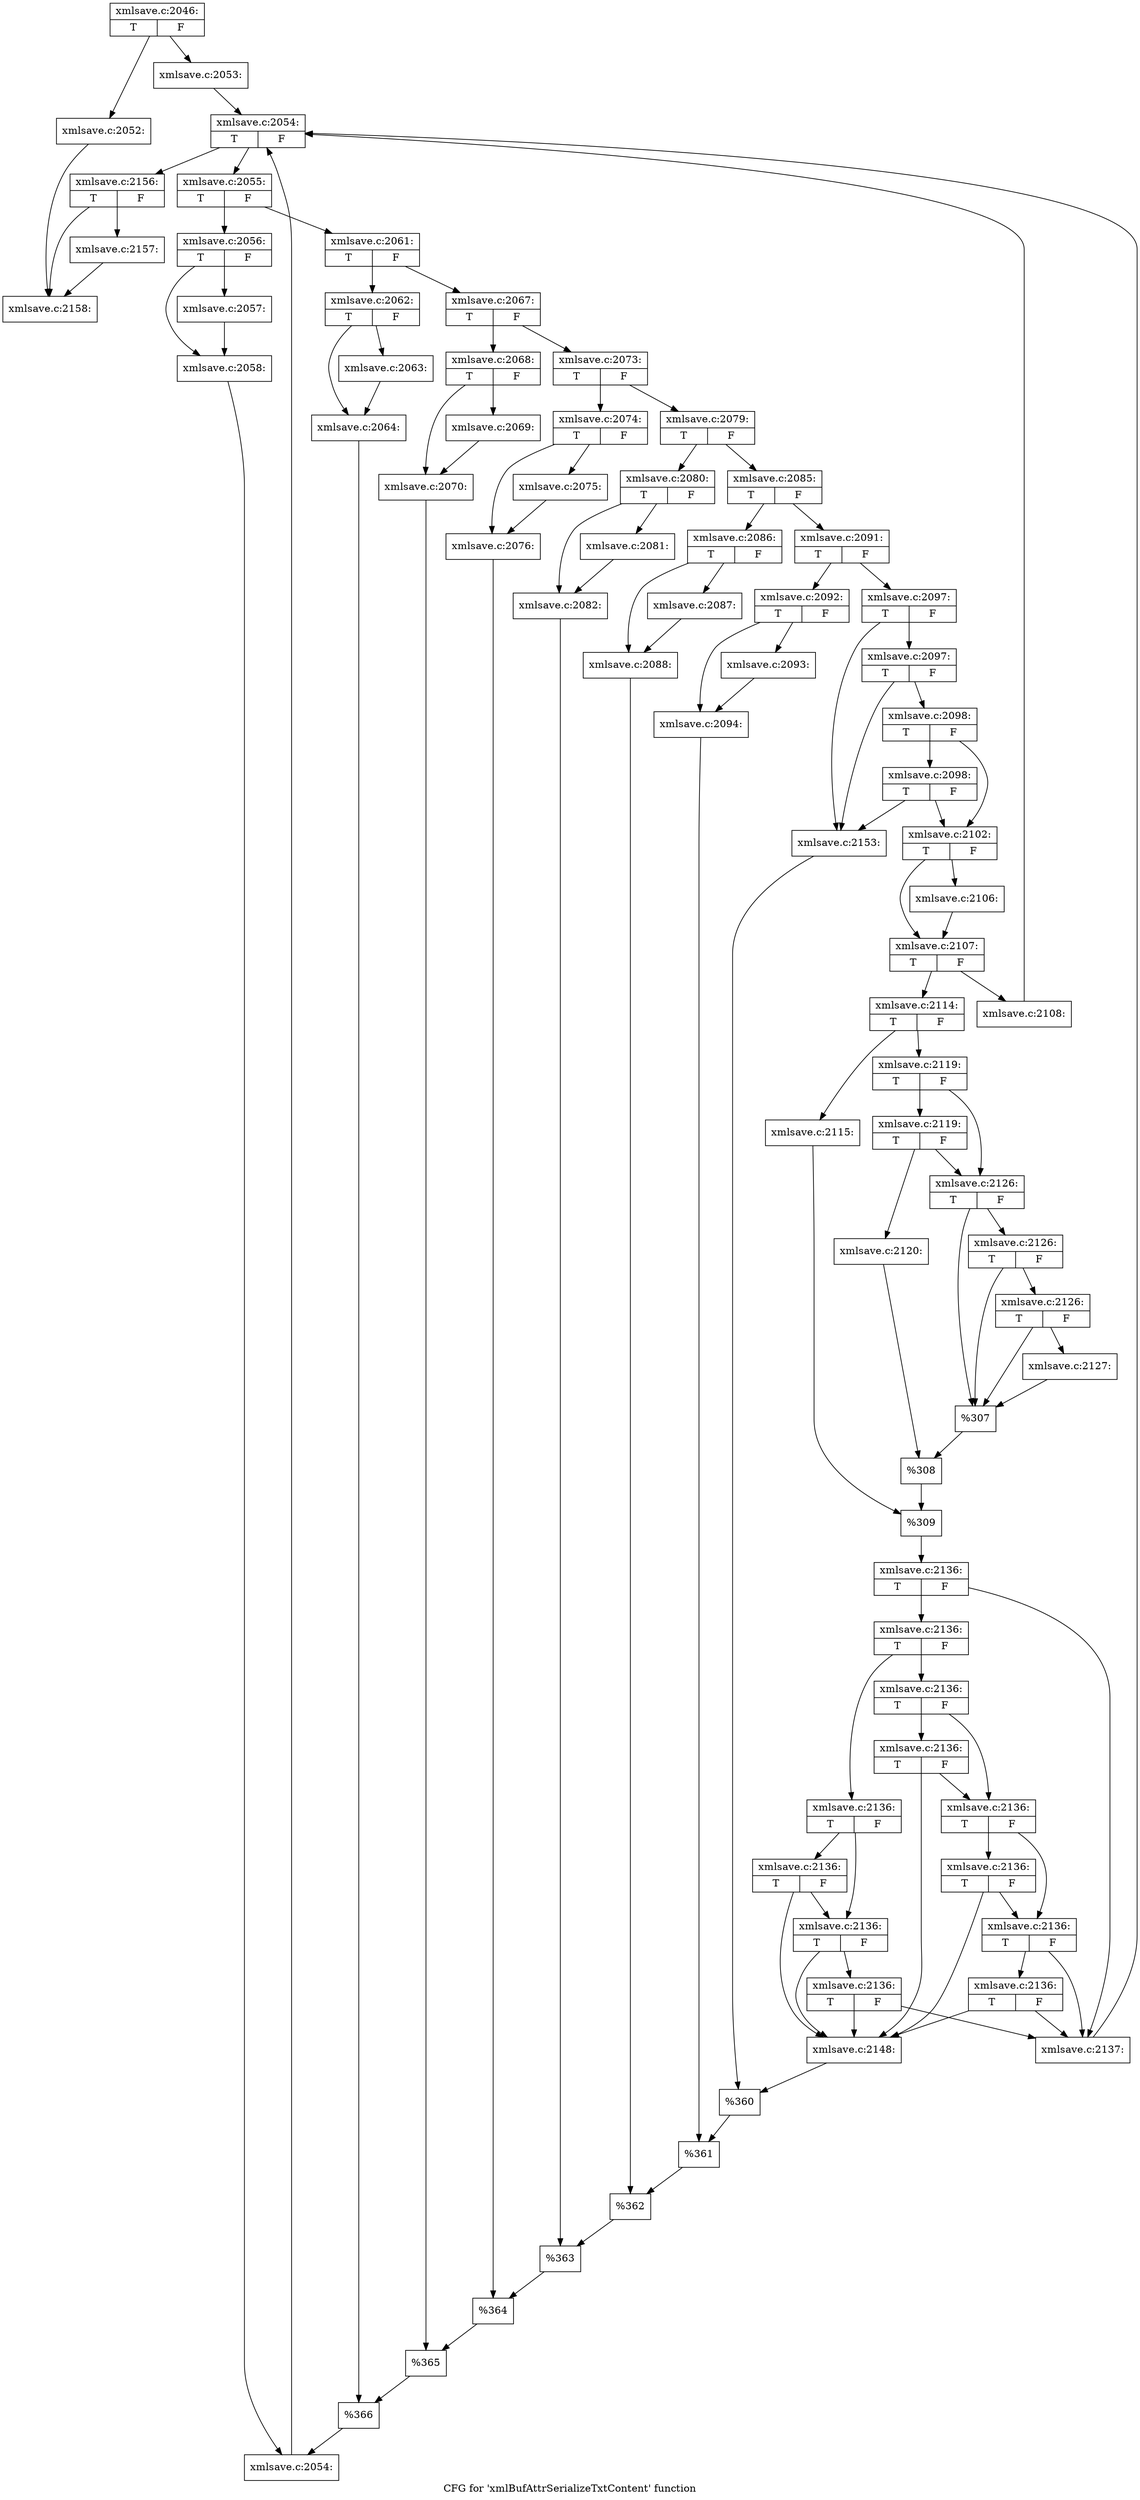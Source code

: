 digraph "CFG for 'xmlBufAttrSerializeTxtContent' function" {
	label="CFG for 'xmlBufAttrSerializeTxtContent' function";

	Node0x5645e3fbf120 [shape=record,label="{xmlsave.c:2046:|{<s0>T|<s1>F}}"];
	Node0x5645e3fbf120 -> Node0x5645e3fc84d0;
	Node0x5645e3fbf120 -> Node0x5645e3fc8520;
	Node0x5645e3fc84d0 [shape=record,label="{xmlsave.c:2052:}"];
	Node0x5645e3fc84d0 -> Node0x5645e40003d0;
	Node0x5645e3fc8520 [shape=record,label="{xmlsave.c:2053:}"];
	Node0x5645e3fc8520 -> Node0x5645e3fc8ac0;
	Node0x5645e3fc8ac0 [shape=record,label="{xmlsave.c:2054:|{<s0>T|<s1>F}}"];
	Node0x5645e3fc8ac0 -> Node0x5645e3fc8f30;
	Node0x5645e3fc8ac0 -> Node0x5645e3fc8ca0;
	Node0x5645e3fc8f30 [shape=record,label="{xmlsave.c:2055:|{<s0>T|<s1>F}}"];
	Node0x5645e3fc8f30 -> Node0x5645e3fc9120;
	Node0x5645e3fc8f30 -> Node0x5645e3fc91c0;
	Node0x5645e3fc9120 [shape=record,label="{xmlsave.c:2056:|{<s0>T|<s1>F}}"];
	Node0x5645e3fc9120 -> Node0x5645e3fc95d0;
	Node0x5645e3fc9120 -> Node0x5645e3fc9620;
	Node0x5645e3fc95d0 [shape=record,label="{xmlsave.c:2057:}"];
	Node0x5645e3fc95d0 -> Node0x5645e3fc9620;
	Node0x5645e3fc9620 [shape=record,label="{xmlsave.c:2058:}"];
	Node0x5645e3fc9620 -> Node0x5645e3fc9170;
	Node0x5645e3fc91c0 [shape=record,label="{xmlsave.c:2061:|{<s0>T|<s1>F}}"];
	Node0x5645e3fc91c0 -> Node0x5645e3fcad80;
	Node0x5645e3fc91c0 -> Node0x5645e3fcae20;
	Node0x5645e3fcad80 [shape=record,label="{xmlsave.c:2062:|{<s0>T|<s1>F}}"];
	Node0x5645e3fcad80 -> Node0x5645e3fcb310;
	Node0x5645e3fcad80 -> Node0x5645e3fcb360;
	Node0x5645e3fcb310 [shape=record,label="{xmlsave.c:2063:}"];
	Node0x5645e3fcb310 -> Node0x5645e3fcb360;
	Node0x5645e3fcb360 [shape=record,label="{xmlsave.c:2064:}"];
	Node0x5645e3fcb360 -> Node0x5645e3fcadd0;
	Node0x5645e3fcae20 [shape=record,label="{xmlsave.c:2067:|{<s0>T|<s1>F}}"];
	Node0x5645e3fcae20 -> Node0x5645e3fcc330;
	Node0x5645e3fcae20 -> Node0x5645e3fcc3d0;
	Node0x5645e3fcc330 [shape=record,label="{xmlsave.c:2068:|{<s0>T|<s1>F}}"];
	Node0x5645e3fcc330 -> Node0x5645e3fcc8c0;
	Node0x5645e3fcc330 -> Node0x5645e3fcc910;
	Node0x5645e3fcc8c0 [shape=record,label="{xmlsave.c:2069:}"];
	Node0x5645e3fcc8c0 -> Node0x5645e3fcc910;
	Node0x5645e3fcc910 [shape=record,label="{xmlsave.c:2070:}"];
	Node0x5645e3fcc910 -> Node0x5645e3fcc380;
	Node0x5645e3fcc3d0 [shape=record,label="{xmlsave.c:2073:|{<s0>T|<s1>F}}"];
	Node0x5645e3fcc3d0 -> Node0x5645e3d30ab0;
	Node0x5645e3fcc3d0 -> Node0x5645e3fce2f0;
	Node0x5645e3d30ab0 [shape=record,label="{xmlsave.c:2074:|{<s0>T|<s1>F}}"];
	Node0x5645e3d30ab0 -> Node0x5645e3fce7e0;
	Node0x5645e3d30ab0 -> Node0x5645e3fce830;
	Node0x5645e3fce7e0 [shape=record,label="{xmlsave.c:2075:}"];
	Node0x5645e3fce7e0 -> Node0x5645e3fce830;
	Node0x5645e3fce830 [shape=record,label="{xmlsave.c:2076:}"];
	Node0x5645e3fce830 -> Node0x5645e3fc9a70;
	Node0x5645e3fce2f0 [shape=record,label="{xmlsave.c:2079:|{<s0>T|<s1>F}}"];
	Node0x5645e3fce2f0 -> Node0x5645e3fcfe20;
	Node0x5645e3fce2f0 -> Node0x5645e3fcfec0;
	Node0x5645e3fcfe20 [shape=record,label="{xmlsave.c:2080:|{<s0>T|<s1>F}}"];
	Node0x5645e3fcfe20 -> Node0x5645e3faa3e0;
	Node0x5645e3fcfe20 -> Node0x5645e3fd0440;
	Node0x5645e3faa3e0 [shape=record,label="{xmlsave.c:2081:}"];
	Node0x5645e3faa3e0 -> Node0x5645e3fd0440;
	Node0x5645e3fd0440 [shape=record,label="{xmlsave.c:2082:}"];
	Node0x5645e3fd0440 -> Node0x5645e3fcfe70;
	Node0x5645e3fcfec0 [shape=record,label="{xmlsave.c:2085:|{<s0>T|<s1>F}}"];
	Node0x5645e3fcfec0 -> Node0x5645e3fd1410;
	Node0x5645e3fcfec0 -> Node0x5645e3fac6d0;
	Node0x5645e3fd1410 [shape=record,label="{xmlsave.c:2086:|{<s0>T|<s1>F}}"];
	Node0x5645e3fd1410 -> Node0x5645e3facbc0;
	Node0x5645e3fd1410 -> Node0x5645e3facc10;
	Node0x5645e3facbc0 [shape=record,label="{xmlsave.c:2087:}"];
	Node0x5645e3facbc0 -> Node0x5645e3facc10;
	Node0x5645e3facc10 [shape=record,label="{xmlsave.c:2088:}"];
	Node0x5645e3facc10 -> Node0x5645e3fac680;
	Node0x5645e3fac6d0 [shape=record,label="{xmlsave.c:2091:|{<s0>T|<s1>F}}"];
	Node0x5645e3fac6d0 -> Node0x5645e3fadbe0;
	Node0x5645e3fac6d0 -> Node0x5645e3fadc80;
	Node0x5645e3fadbe0 [shape=record,label="{xmlsave.c:2092:|{<s0>T|<s1>F}}"];
	Node0x5645e3fadbe0 -> Node0x5645e3fae170;
	Node0x5645e3fadbe0 -> Node0x5645e3fae1c0;
	Node0x5645e3fae170 [shape=record,label="{xmlsave.c:2093:}"];
	Node0x5645e3fae170 -> Node0x5645e3fae1c0;
	Node0x5645e3fae1c0 [shape=record,label="{xmlsave.c:2094:}"];
	Node0x5645e3fae1c0 -> Node0x5645e3fadc30;
	Node0x5645e3fadc80 [shape=record,label="{xmlsave.c:2097:|{<s0>T|<s1>F}}"];
	Node0x5645e3fadc80 -> Node0x5645e3fd6580;
	Node0x5645e3fadc80 -> Node0x5645e3fd64b0;
	Node0x5645e3fd6580 [shape=record,label="{xmlsave.c:2097:|{<s0>T|<s1>F}}"];
	Node0x5645e3fd6580 -> Node0x5645e3fd6500;
	Node0x5645e3fd6580 -> Node0x5645e3fd64b0;
	Node0x5645e3fd6500 [shape=record,label="{xmlsave.c:2098:|{<s0>T|<s1>F}}"];
	Node0x5645e3fd6500 -> Node0x5645e3fd6410;
	Node0x5645e3fd6500 -> Node0x5645e3fd6d50;
	Node0x5645e3fd6d50 [shape=record,label="{xmlsave.c:2098:|{<s0>T|<s1>F}}"];
	Node0x5645e3fd6d50 -> Node0x5645e3fd6410;
	Node0x5645e3fd6d50 -> Node0x5645e3fd64b0;
	Node0x5645e3fd6410 [shape=record,label="{xmlsave.c:2102:|{<s0>T|<s1>F}}"];
	Node0x5645e3fd6410 -> Node0x5645e3fd7ca0;
	Node0x5645e3fd6410 -> Node0x5645e3fd7cf0;
	Node0x5645e3fd7ca0 [shape=record,label="{xmlsave.c:2106:}"];
	Node0x5645e3fd7ca0 -> Node0x5645e3fd7cf0;
	Node0x5645e3fd7cf0 [shape=record,label="{xmlsave.c:2107:|{<s0>T|<s1>F}}"];
	Node0x5645e3fd7cf0 -> Node0x5645e3fd8570;
	Node0x5645e3fd7cf0 -> Node0x5645e3fd8610;
	Node0x5645e3fd8570 [shape=record,label="{xmlsave.c:2108:}"];
	Node0x5645e3fd8570 -> Node0x5645e3fc8ac0;
	Node0x5645e3fd8610 [shape=record,label="{xmlsave.c:2114:|{<s0>T|<s1>F}}"];
	Node0x5645e3fd8610 -> Node0x5645e3fddda0;
	Node0x5645e3fd8610 -> Node0x5645e3fdecf0;
	Node0x5645e3fddda0 [shape=record,label="{xmlsave.c:2115:}"];
	Node0x5645e3fddda0 -> Node0x5645e3fdeca0;
	Node0x5645e3fdecf0 [shape=record,label="{xmlsave.c:2119:|{<s0>T|<s1>F}}"];
	Node0x5645e3fdecf0 -> Node0x5645e3fdff90;
	Node0x5645e3fdecf0 -> Node0x5645e3fdff40;
	Node0x5645e3fdff90 [shape=record,label="{xmlsave.c:2119:|{<s0>T|<s1>F}}"];
	Node0x5645e3fdff90 -> Node0x5645e3fdfea0;
	Node0x5645e3fdff90 -> Node0x5645e3fdff40;
	Node0x5645e3fdfea0 [shape=record,label="{xmlsave.c:2120:}"];
	Node0x5645e3fdfea0 -> Node0x5645e3fdfef0;
	Node0x5645e3fdff40 [shape=record,label="{xmlsave.c:2126:|{<s0>T|<s1>F}}"];
	Node0x5645e3fdff40 -> Node0x5645e3ffa800;
	Node0x5645e3fdff40 -> Node0x5645e3ffa730;
	Node0x5645e3ffa800 [shape=record,label="{xmlsave.c:2126:|{<s0>T|<s1>F}}"];
	Node0x5645e3ffa800 -> Node0x5645e3ffa780;
	Node0x5645e3ffa800 -> Node0x5645e3ffa730;
	Node0x5645e3ffa780 [shape=record,label="{xmlsave.c:2126:|{<s0>T|<s1>F}}"];
	Node0x5645e3ffa780 -> Node0x5645e3ffa6e0;
	Node0x5645e3ffa780 -> Node0x5645e3ffa730;
	Node0x5645e3ffa6e0 [shape=record,label="{xmlsave.c:2127:}"];
	Node0x5645e3ffa6e0 -> Node0x5645e3ffa730;
	Node0x5645e3ffa730 [shape=record,label="{%307}"];
	Node0x5645e3ffa730 -> Node0x5645e3fdfef0;
	Node0x5645e3fdfef0 [shape=record,label="{%308}"];
	Node0x5645e3fdfef0 -> Node0x5645e3fdeca0;
	Node0x5645e3fdeca0 [shape=record,label="{%309}"];
	Node0x5645e3fdeca0 -> Node0x5645e3fd85c0;
	Node0x5645e3fd85c0 [shape=record,label="{xmlsave.c:2136:|{<s0>T|<s1>F}}"];
	Node0x5645e3fd85c0 -> Node0x5645e3ffcdd0;
	Node0x5645e3fd85c0 -> Node0x5645e3ffce70;
	Node0x5645e3ffce70 [shape=record,label="{xmlsave.c:2136:|{<s0>T|<s1>F}}"];
	Node0x5645e3ffce70 -> Node0x5645e3ffd150;
	Node0x5645e3ffce70 -> Node0x5645e3ffd1a0;
	Node0x5645e3ffd150 [shape=record,label="{xmlsave.c:2136:|{<s0>T|<s1>F}}"];
	Node0x5645e3ffd150 -> Node0x5645e3ffd470;
	Node0x5645e3ffd150 -> Node0x5645e3ffd420;
	Node0x5645e3ffd470 [shape=record,label="{xmlsave.c:2136:|{<s0>T|<s1>F}}"];
	Node0x5645e3ffd470 -> Node0x5645e3ffce20;
	Node0x5645e3ffd470 -> Node0x5645e3ffd420;
	Node0x5645e3ffd420 [shape=record,label="{xmlsave.c:2136:|{<s0>T|<s1>F}}"];
	Node0x5645e3ffd420 -> Node0x5645e3ffce20;
	Node0x5645e3ffd420 -> Node0x5645e3ffd3d0;
	Node0x5645e3ffd3d0 [shape=record,label="{xmlsave.c:2136:|{<s0>T|<s1>F}}"];
	Node0x5645e3ffd3d0 -> Node0x5645e3ffce20;
	Node0x5645e3ffd3d0 -> Node0x5645e3ffcdd0;
	Node0x5645e3ffd1a0 [shape=record,label="{xmlsave.c:2136:|{<s0>T|<s1>F}}"];
	Node0x5645e3ffd1a0 -> Node0x5645e3ffdb60;
	Node0x5645e3ffd1a0 -> Node0x5645e3ffdb10;
	Node0x5645e3ffdb60 [shape=record,label="{xmlsave.c:2136:|{<s0>T|<s1>F}}"];
	Node0x5645e3ffdb60 -> Node0x5645e3ffce20;
	Node0x5645e3ffdb60 -> Node0x5645e3ffdb10;
	Node0x5645e3ffdb10 [shape=record,label="{xmlsave.c:2136:|{<s0>T|<s1>F}}"];
	Node0x5645e3ffdb10 -> Node0x5645e3ffded0;
	Node0x5645e3ffdb10 -> Node0x5645e3ffdac0;
	Node0x5645e3ffded0 [shape=record,label="{xmlsave.c:2136:|{<s0>T|<s1>F}}"];
	Node0x5645e3ffded0 -> Node0x5645e3ffce20;
	Node0x5645e3ffded0 -> Node0x5645e3ffdac0;
	Node0x5645e3ffdac0 [shape=record,label="{xmlsave.c:2136:|{<s0>T|<s1>F}}"];
	Node0x5645e3ffdac0 -> Node0x5645e3ffe280;
	Node0x5645e3ffdac0 -> Node0x5645e3ffcdd0;
	Node0x5645e3ffe280 [shape=record,label="{xmlsave.c:2136:|{<s0>T|<s1>F}}"];
	Node0x5645e3ffe280 -> Node0x5645e3ffce20;
	Node0x5645e3ffe280 -> Node0x5645e3ffcdd0;
	Node0x5645e3ffcdd0 [shape=record,label="{xmlsave.c:2137:}"];
	Node0x5645e3ffcdd0 -> Node0x5645e3fc8ac0;
	Node0x5645e3ffce20 [shape=record,label="{xmlsave.c:2148:}"];
	Node0x5645e3ffce20 -> Node0x5645e3fd6460;
	Node0x5645e3fd64b0 [shape=record,label="{xmlsave.c:2153:}"];
	Node0x5645e3fd64b0 -> Node0x5645e3fd6460;
	Node0x5645e3fd6460 [shape=record,label="{%360}"];
	Node0x5645e3fd6460 -> Node0x5645e3fadc30;
	Node0x5645e3fadc30 [shape=record,label="{%361}"];
	Node0x5645e3fadc30 -> Node0x5645e3fac680;
	Node0x5645e3fac680 [shape=record,label="{%362}"];
	Node0x5645e3fac680 -> Node0x5645e3fcfe70;
	Node0x5645e3fcfe70 [shape=record,label="{%363}"];
	Node0x5645e3fcfe70 -> Node0x5645e3fc9a70;
	Node0x5645e3fc9a70 [shape=record,label="{%364}"];
	Node0x5645e3fc9a70 -> Node0x5645e3fcc380;
	Node0x5645e3fcc380 [shape=record,label="{%365}"];
	Node0x5645e3fcc380 -> Node0x5645e3fcadd0;
	Node0x5645e3fcadd0 [shape=record,label="{%366}"];
	Node0x5645e3fcadd0 -> Node0x5645e3fc9170;
	Node0x5645e3fc9170 [shape=record,label="{xmlsave.c:2054:}"];
	Node0x5645e3fc9170 -> Node0x5645e3fc8ac0;
	Node0x5645e3fc8ca0 [shape=record,label="{xmlsave.c:2156:|{<s0>T|<s1>F}}"];
	Node0x5645e3fc8ca0 -> Node0x5645e4000380;
	Node0x5645e3fc8ca0 -> Node0x5645e40003d0;
	Node0x5645e4000380 [shape=record,label="{xmlsave.c:2157:}"];
	Node0x5645e4000380 -> Node0x5645e40003d0;
	Node0x5645e40003d0 [shape=record,label="{xmlsave.c:2158:}"];
}
